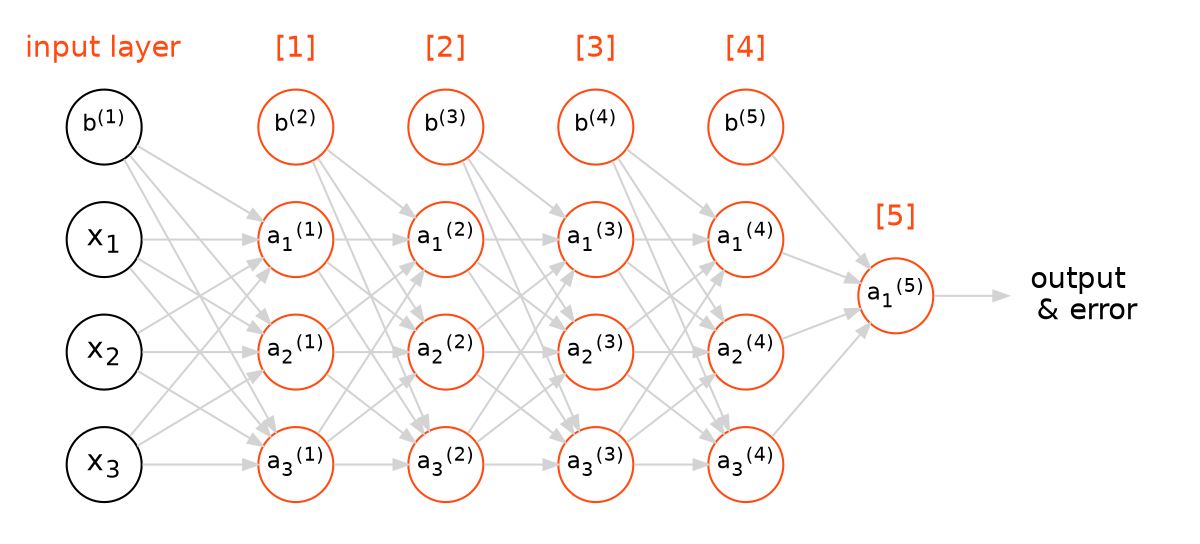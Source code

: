 digraph G {
        graph [fontname = "helvetica", splines=line];
        node [fontname = "helvetica"];
        edge [fontname = "helvetica", color=lightgrey arrowsize=.7];
        rankdir=LR
	splines=line
        
        node [fixedsize=true, label=""];

        subgraph cluster_0 {
		color=white;
		node [style=solid,color=black, shape=circle,];
		x0 x1 x2 x3 ;
		x3[label=<x<SUB>3</SUB>>]
		x2[label=<x<SUB>2</SUB>>]
		x1[label=<x<SUB>1</SUB>>]
		x0[label=<b<SUP>(1)</SUP>>, fontsize=11]
		#label= <<font color="#FF4A11">Inputs</font>>
		label = <<font color="#FF4A11">input layer</font>>;
	}

	subgraph cluster_1 {
		color=white;
		node [style=solid,color="#FF4A11", shape=circle];
        a01 a11 a21 a31;
		a01[label=<b<SUP>(2)</SUP>>, fontsize=11]
		a11[label=<a<SUB>2</SUB><SUP>(1)</SUP>>, fontsize=11]
		a21[label=<a<SUB>3</SUB><SUP>(1)</SUP>>, fontsize=11]
		a31[label=<a<SUB>1</SUB><SUP>(1)</SUP>>, fontsize=11]
		label = <<font color="#FF4A11">[1]</font>>;
	}

	subgraph cluster_2 {
		color=white;
		node [style=solid,color="#FF4A11", shape=circle];
        a02 a12 a22 a32;
		a02[label=<b<SUP>(3)</SUP>>, fontsize=11]
		a12[label=<a<SUB>2</SUB><SUP>(2)</SUP>>, fontsize=11]
		a22[label=<a<SUB>3</SUB><SUP>(2)</SUP>>, fontsize=11]
		a32[label=<a<SUB>1</SUB><SUP>(2)</SUP>>, fontsize=11]
		label = <<font color="#FF4A11">[2]</font>>;
	}

	subgraph cluster_3 {
		color=white;
		node [style=solid,color="#FF4A11", shape=circle];
        a03 a13 a23 a33;
		a03[label=<b<SUP>(4)</SUP>>, fontsize=11]
		a13[label=<a<SUB>2</SUB><SUP>(3)</SUP>>, fontsize=11]
		a23[label=<a<SUB>3</SUB><SUP>(3)</SUP>>, fontsize=11]
		a33[label=<a<SUB>1</SUB><SUP>(3)</SUP>>, fontsize=11]
		#label= <<font color="#FF4A11">Output</font>>
		label=<<font color="#FF4A11">[3]</font>>;
	}
	
	subgraph cluster_4 {
		color=white;
		node [style=solid,color="#FF4A11", shape=circle];
        a04 a14 a24 a34;
		a04[label=<b<SUP>(5)</SUP>>, fontsize=11]
		a14[label=<a<SUB>1</SUB><SUP>(4)</SUP>>, fontsize=11]
		a24[label=<a<SUB>2</SUB><SUP>(4)</SUP>>, fontsize=11]
		a34[label=<a<SUB>3</SUB><SUP>(4)</SUP>>, fontsize=11]
		#label= <<font color="#FF4A11">Output</font>>
		label=<<font color="#FF4A11">[4]</font>>;
	}

	subgraph cluster_5 {
		color=white;
		node [style=solid,color="#FF4A11", shape=circle];
        a15;
		a15[label=<a<SUB>1</SUB><SUP>(5)</SUP>> fontsize=11]
        label=<<font color="#FF4A11">[5]</font>>;
	}

	subgraph cluster_6 {
		color=white;
		node [style=solid,color=transparent, shape=circle, fixedsize=true, width=1,];
		O;
		O[label="output \n & error"]
		#label= <<font color="#FF4A11">output</font>>
		#label="layer 3 (output layer)";
	}

        x0 ->a11#[label= <bias unit,<BR /> x<SUB>0</SUB>  = 1<BR /> <BR /><BR />> fontsize=11];
        x0 ->a21;
        x0 ->a31;
        
        x1 -> a11;
        x1 -> a21;
        x1 -> a31;
        
        x2 -> a11;
        x2 -> a21;
        x2 -> a31;
        
        x3 -> a11;
        x3 -> a21;
        x3 -> a31;
        
        a01 -> a12#[label= <bias unit> fontsize=11 color=transparent];
        a01 -> a22#[label= <bias unit> fontsize=11 color=transparent];
        a01 -> a32
        
        a11 -> a12;
        a11 -> a22;
        a11 -> a32;
        
        a21 -> a12;
        a21 -> a22;
        a21 -> a32;
    
        a31 -> a12;
        a31 -> a22;
        a31 -> a32;

        
        a02 -> a13#[label= <bias unit> fontsize=11 color=transparent];
        a02 -> a23#[label= <bias unit> fontsize=11 color=transparent];
        a02 -> a33#[label= <bias unit> fontsize=11 color=transparent];
        
        a12 -> a13#[color=transparent]
        a12 -> a23#[color=transparent]
        a12 -> a33#[color=transparent]
        
        a22 -> a13#[color=transparent]
        a22 -> a23#[color=transparent]
        a22 -> a33#[color=transparent]
        
        a32 -> a13#[color=transparent]
        a32 -> a23#[color=transparent]
        a32 -> a33#[color=transparent]
        
        a03 -> a14#[label= <bias unit> fontsize=11 color=transparent];
        a03 -> a24#[label= <bias unit> fontsize=11 color=transparent];
        a03 -> a34#[label= <bias unit> fontsize=11 color=transparent];
        
        a13 -> a14#[color=transparent]
        a13 -> a24#[color=transparent]
        a13 -> a34#[color=transparent]
    
        a23 -> a14#[color=transparent]
        a23 -> a24#[color=transparent]
        a23 -> a34#[color=transparent]
    
        a33 -> a14#[color=transparent]
        a33 -> a24#[color=transparent]
        a33 -> a34#[color=transparent]

        a04 -> a15
        a14 -> a15
        a24 -> a15
        a34 -> a15

        a15 -> O
}